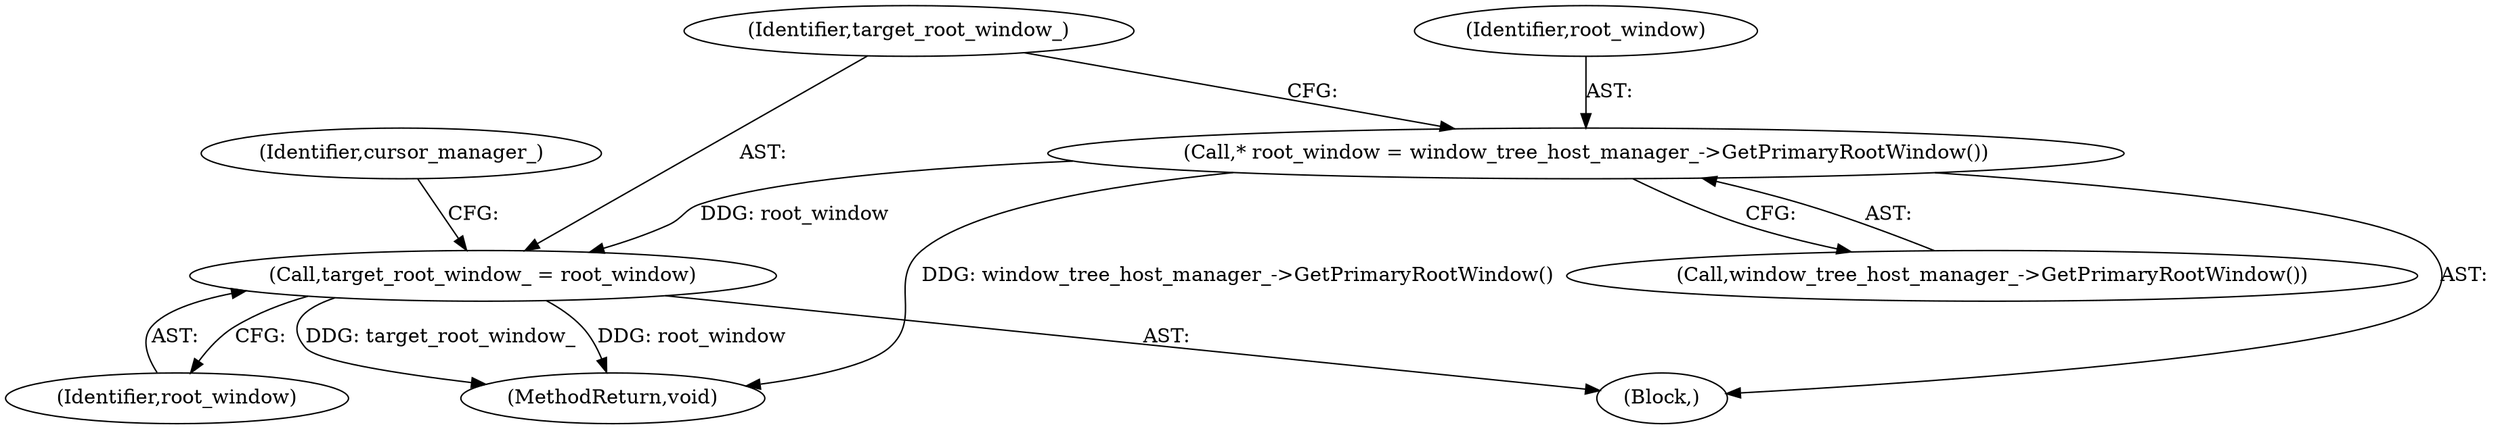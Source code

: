 digraph "0_Chrome_de485eb849be99305925de2257da3b85325df2fd@pointer" {
"1000210" [label="(Call,target_root_window_ = root_window)"];
"1000207" [label="(Call,* root_window = window_tree_host_manager_->GetPrimaryRootWindow())"];
"1000211" [label="(Identifier,target_root_window_)"];
"1000214" [label="(Identifier,cursor_manager_)"];
"1000207" [label="(Call,* root_window = window_tree_host_manager_->GetPrimaryRootWindow())"];
"1000341" [label="(MethodReturn,void)"];
"1000209" [label="(Call,window_tree_host_manager_->GetPrimaryRootWindow())"];
"1000208" [label="(Identifier,root_window)"];
"1000212" [label="(Identifier,root_window)"];
"1000210" [label="(Call,target_root_window_ = root_window)"];
"1000106" [label="(Block,)"];
"1000210" -> "1000106"  [label="AST: "];
"1000210" -> "1000212"  [label="CFG: "];
"1000211" -> "1000210"  [label="AST: "];
"1000212" -> "1000210"  [label="AST: "];
"1000214" -> "1000210"  [label="CFG: "];
"1000210" -> "1000341"  [label="DDG: root_window"];
"1000210" -> "1000341"  [label="DDG: target_root_window_"];
"1000207" -> "1000210"  [label="DDG: root_window"];
"1000207" -> "1000106"  [label="AST: "];
"1000207" -> "1000209"  [label="CFG: "];
"1000208" -> "1000207"  [label="AST: "];
"1000209" -> "1000207"  [label="AST: "];
"1000211" -> "1000207"  [label="CFG: "];
"1000207" -> "1000341"  [label="DDG: window_tree_host_manager_->GetPrimaryRootWindow()"];
}
